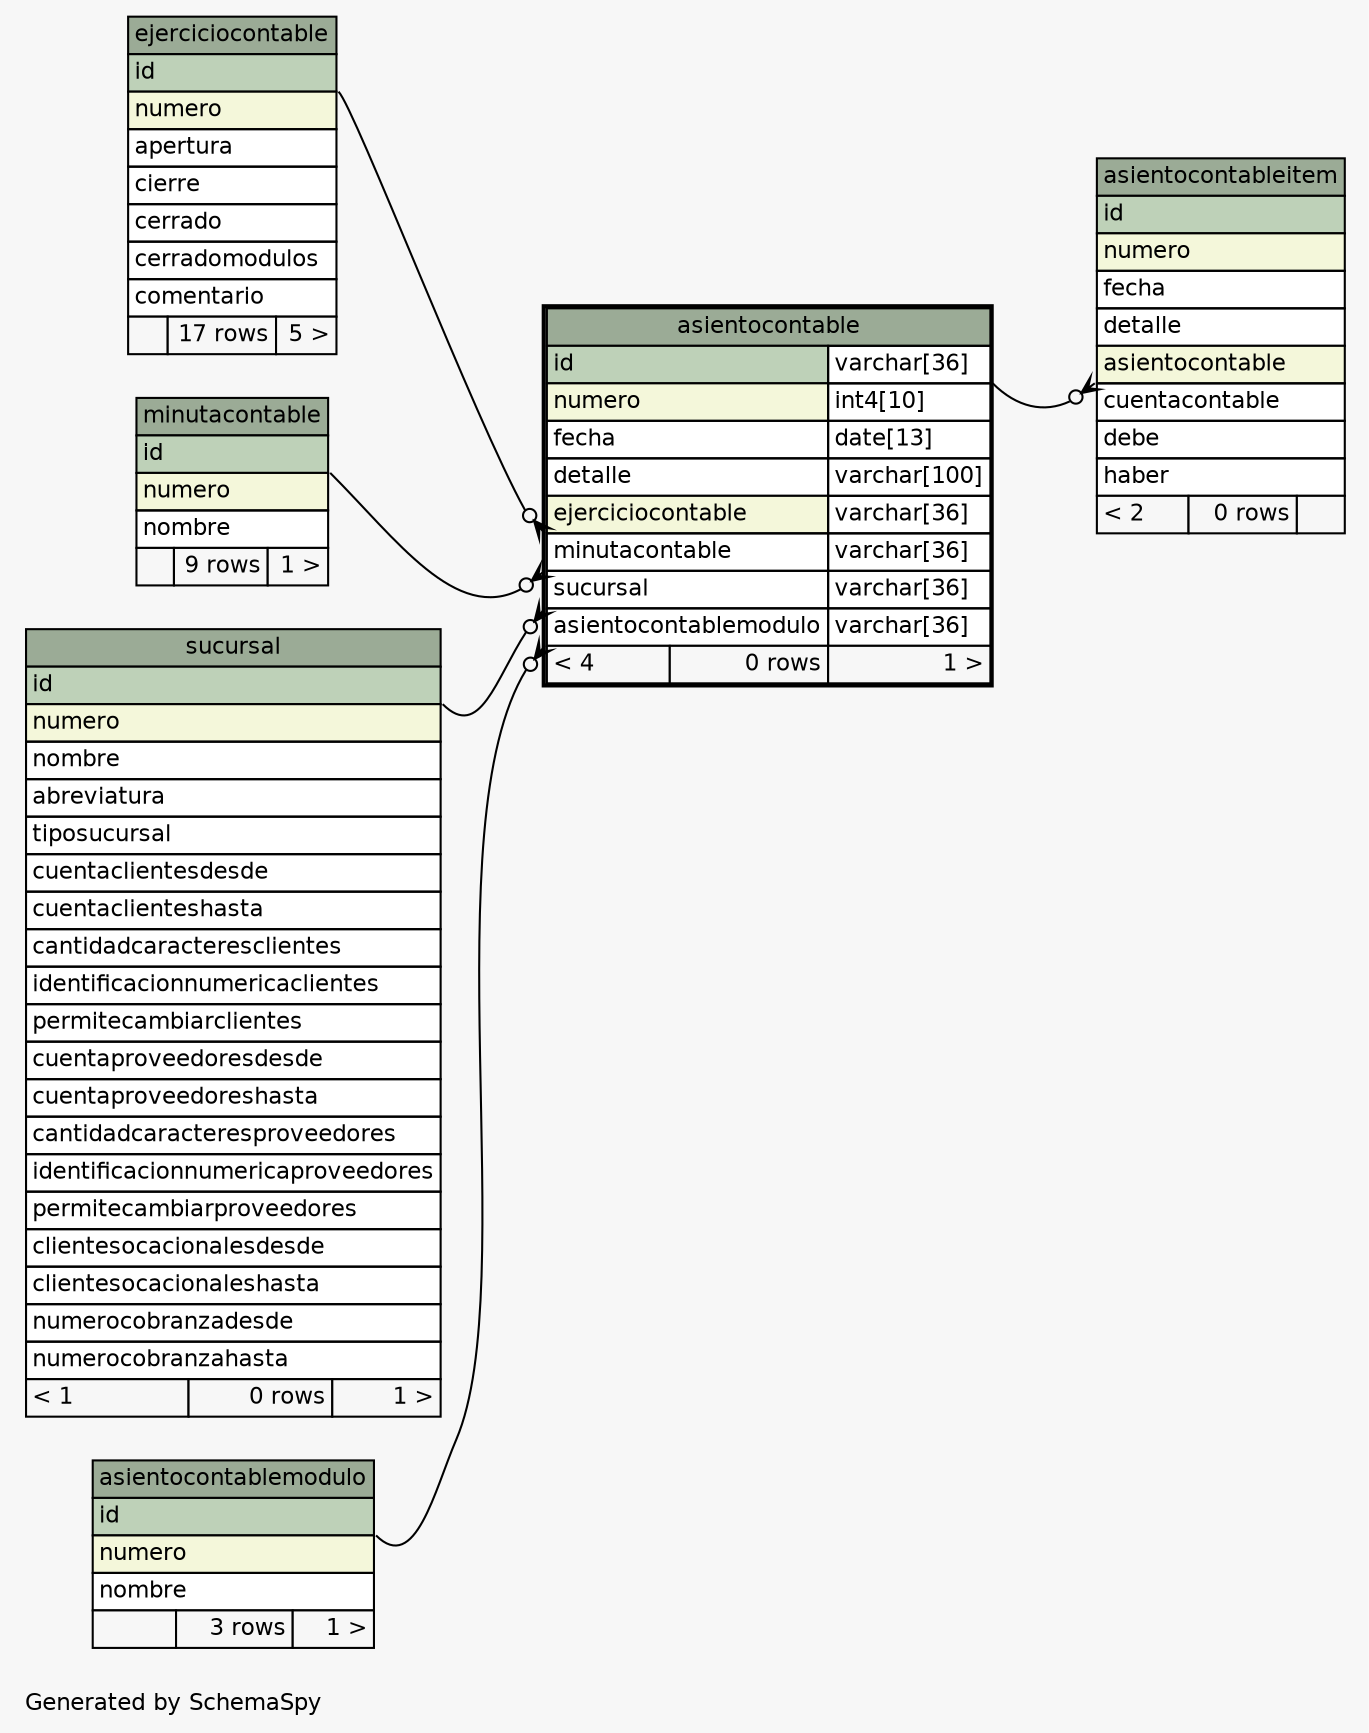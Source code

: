 // dot 2.2.1 on Windows 10 10.0
// SchemaSpy rev 590
digraph "oneDegreeRelationshipsDiagram" {
  graph [
    rankdir="RL"
    bgcolor="#f7f7f7"
    label="\nGenerated by SchemaSpy"
    labeljust="l"
    nodesep="0.18"
    ranksep="0.46"
    fontname="Helvetica"
    fontsize="11"
  ];
  node [
    fontname="Helvetica"
    fontsize="11"
    shape="plaintext"
  ];
  edge [
    arrowsize="0.8"
  ];
  "asientocontable":"asientocontablemodulo":sw -> "asientocontablemodulo":"id":se [arrowhead=none dir=back arrowtail=crowodot];
  "asientocontable":"ejerciciocontable":sw -> "ejerciciocontable":"id":se [arrowhead=none dir=back arrowtail=crowodot];
  "asientocontable":"minutacontable":sw -> "minutacontable":"id":se [arrowhead=none dir=back arrowtail=crowodot];
  "asientocontable":"sucursal":sw -> "sucursal":"id":se [arrowhead=none dir=back arrowtail=crowodot];
  "asientocontableitem":"asientocontable":sw -> "asientocontable":"id.type":se [arrowhead=none dir=back arrowtail=crowodot];
  "asientocontable" [
    label=<
    <TABLE BORDER="2" CELLBORDER="1" CELLSPACING="0" BGCOLOR="#ffffff">
      <TR><TD COLSPAN="3" BGCOLOR="#9bab96" ALIGN="CENTER">asientocontable</TD></TR>
      <TR><TD PORT="id" COLSPAN="2" BGCOLOR="#bed1b8" ALIGN="LEFT">id</TD><TD PORT="id.type" ALIGN="LEFT">varchar[36]</TD></TR>
      <TR><TD PORT="numero" COLSPAN="2" BGCOLOR="#f4f7da" ALIGN="LEFT">numero</TD><TD PORT="numero.type" ALIGN="LEFT">int4[10]</TD></TR>
      <TR><TD PORT="fecha" COLSPAN="2" ALIGN="LEFT">fecha</TD><TD PORT="fecha.type" ALIGN="LEFT">date[13]</TD></TR>
      <TR><TD PORT="detalle" COLSPAN="2" ALIGN="LEFT">detalle</TD><TD PORT="detalle.type" ALIGN="LEFT">varchar[100]</TD></TR>
      <TR><TD PORT="ejerciciocontable" COLSPAN="2" BGCOLOR="#f4f7da" ALIGN="LEFT">ejerciciocontable</TD><TD PORT="ejerciciocontable.type" ALIGN="LEFT">varchar[36]</TD></TR>
      <TR><TD PORT="minutacontable" COLSPAN="2" ALIGN="LEFT">minutacontable</TD><TD PORT="minutacontable.type" ALIGN="LEFT">varchar[36]</TD></TR>
      <TR><TD PORT="sucursal" COLSPAN="2" ALIGN="LEFT">sucursal</TD><TD PORT="sucursal.type" ALIGN="LEFT">varchar[36]</TD></TR>
      <TR><TD PORT="asientocontablemodulo" COLSPAN="2" ALIGN="LEFT">asientocontablemodulo</TD><TD PORT="asientocontablemodulo.type" ALIGN="LEFT">varchar[36]</TD></TR>
      <TR><TD ALIGN="LEFT" BGCOLOR="#f7f7f7">&lt; 4</TD><TD ALIGN="RIGHT" BGCOLOR="#f7f7f7">0 rows</TD><TD ALIGN="RIGHT" BGCOLOR="#f7f7f7">1 &gt;</TD></TR>
    </TABLE>>
    URL="asientocontable.html"
    tooltip="asientocontable"
  ];
  "asientocontableitem" [
    label=<
    <TABLE BORDER="0" CELLBORDER="1" CELLSPACING="0" BGCOLOR="#ffffff">
      <TR><TD COLSPAN="3" BGCOLOR="#9bab96" ALIGN="CENTER">asientocontableitem</TD></TR>
      <TR><TD PORT="id" COLSPAN="3" BGCOLOR="#bed1b8" ALIGN="LEFT">id</TD></TR>
      <TR><TD PORT="numero" COLSPAN="3" BGCOLOR="#f4f7da" ALIGN="LEFT">numero</TD></TR>
      <TR><TD PORT="fecha" COLSPAN="3" ALIGN="LEFT">fecha</TD></TR>
      <TR><TD PORT="detalle" COLSPAN="3" ALIGN="LEFT">detalle</TD></TR>
      <TR><TD PORT="asientocontable" COLSPAN="3" BGCOLOR="#f4f7da" ALIGN="LEFT">asientocontable</TD></TR>
      <TR><TD PORT="cuentacontable" COLSPAN="3" ALIGN="LEFT">cuentacontable</TD></TR>
      <TR><TD PORT="debe" COLSPAN="3" ALIGN="LEFT">debe</TD></TR>
      <TR><TD PORT="haber" COLSPAN="3" ALIGN="LEFT">haber</TD></TR>
      <TR><TD ALIGN="LEFT" BGCOLOR="#f7f7f7">&lt; 2</TD><TD ALIGN="RIGHT" BGCOLOR="#f7f7f7">0 rows</TD><TD ALIGN="RIGHT" BGCOLOR="#f7f7f7">  </TD></TR>
    </TABLE>>
    URL="asientocontableitem.html"
    tooltip="asientocontableitem"
  ];
  "asientocontablemodulo" [
    label=<
    <TABLE BORDER="0" CELLBORDER="1" CELLSPACING="0" BGCOLOR="#ffffff">
      <TR><TD COLSPAN="3" BGCOLOR="#9bab96" ALIGN="CENTER">asientocontablemodulo</TD></TR>
      <TR><TD PORT="id" COLSPAN="3" BGCOLOR="#bed1b8" ALIGN="LEFT">id</TD></TR>
      <TR><TD PORT="numero" COLSPAN="3" BGCOLOR="#f4f7da" ALIGN="LEFT">numero</TD></TR>
      <TR><TD PORT="nombre" COLSPAN="3" ALIGN="LEFT">nombre</TD></TR>
      <TR><TD ALIGN="LEFT" BGCOLOR="#f7f7f7">  </TD><TD ALIGN="RIGHT" BGCOLOR="#f7f7f7">3 rows</TD><TD ALIGN="RIGHT" BGCOLOR="#f7f7f7">1 &gt;</TD></TR>
    </TABLE>>
    URL="asientocontablemodulo.html"
    tooltip="asientocontablemodulo"
  ];
  "ejerciciocontable" [
    label=<
    <TABLE BORDER="0" CELLBORDER="1" CELLSPACING="0" BGCOLOR="#ffffff">
      <TR><TD COLSPAN="3" BGCOLOR="#9bab96" ALIGN="CENTER">ejerciciocontable</TD></TR>
      <TR><TD PORT="id" COLSPAN="3" BGCOLOR="#bed1b8" ALIGN="LEFT">id</TD></TR>
      <TR><TD PORT="numero" COLSPAN="3" BGCOLOR="#f4f7da" ALIGN="LEFT">numero</TD></TR>
      <TR><TD PORT="apertura" COLSPAN="3" ALIGN="LEFT">apertura</TD></TR>
      <TR><TD PORT="cierre" COLSPAN="3" ALIGN="LEFT">cierre</TD></TR>
      <TR><TD PORT="cerrado" COLSPAN="3" ALIGN="LEFT">cerrado</TD></TR>
      <TR><TD PORT="cerradomodulos" COLSPAN="3" ALIGN="LEFT">cerradomodulos</TD></TR>
      <TR><TD PORT="comentario" COLSPAN="3" ALIGN="LEFT">comentario</TD></TR>
      <TR><TD ALIGN="LEFT" BGCOLOR="#f7f7f7">  </TD><TD ALIGN="RIGHT" BGCOLOR="#f7f7f7">17 rows</TD><TD ALIGN="RIGHT" BGCOLOR="#f7f7f7">5 &gt;</TD></TR>
    </TABLE>>
    URL="ejerciciocontable.html"
    tooltip="ejerciciocontable"
  ];
  "minutacontable" [
    label=<
    <TABLE BORDER="0" CELLBORDER="1" CELLSPACING="0" BGCOLOR="#ffffff">
      <TR><TD COLSPAN="3" BGCOLOR="#9bab96" ALIGN="CENTER">minutacontable</TD></TR>
      <TR><TD PORT="id" COLSPAN="3" BGCOLOR="#bed1b8" ALIGN="LEFT">id</TD></TR>
      <TR><TD PORT="numero" COLSPAN="3" BGCOLOR="#f4f7da" ALIGN="LEFT">numero</TD></TR>
      <TR><TD PORT="nombre" COLSPAN="3" ALIGN="LEFT">nombre</TD></TR>
      <TR><TD ALIGN="LEFT" BGCOLOR="#f7f7f7">  </TD><TD ALIGN="RIGHT" BGCOLOR="#f7f7f7">9 rows</TD><TD ALIGN="RIGHT" BGCOLOR="#f7f7f7">1 &gt;</TD></TR>
    </TABLE>>
    URL="minutacontable.html"
    tooltip="minutacontable"
  ];
  "sucursal" [
    label=<
    <TABLE BORDER="0" CELLBORDER="1" CELLSPACING="0" BGCOLOR="#ffffff">
      <TR><TD COLSPAN="3" BGCOLOR="#9bab96" ALIGN="CENTER">sucursal</TD></TR>
      <TR><TD PORT="id" COLSPAN="3" BGCOLOR="#bed1b8" ALIGN="LEFT">id</TD></TR>
      <TR><TD PORT="numero" COLSPAN="3" BGCOLOR="#f4f7da" ALIGN="LEFT">numero</TD></TR>
      <TR><TD PORT="nombre" COLSPAN="3" ALIGN="LEFT">nombre</TD></TR>
      <TR><TD PORT="abreviatura" COLSPAN="3" ALIGN="LEFT">abreviatura</TD></TR>
      <TR><TD PORT="tiposucursal" COLSPAN="3" ALIGN="LEFT">tiposucursal</TD></TR>
      <TR><TD PORT="cuentaclientesdesde" COLSPAN="3" ALIGN="LEFT">cuentaclientesdesde</TD></TR>
      <TR><TD PORT="cuentaclienteshasta" COLSPAN="3" ALIGN="LEFT">cuentaclienteshasta</TD></TR>
      <TR><TD PORT="cantidadcaracteresclientes" COLSPAN="3" ALIGN="LEFT">cantidadcaracteresclientes</TD></TR>
      <TR><TD PORT="identificacionnumericaclientes" COLSPAN="3" ALIGN="LEFT">identificacionnumericaclientes</TD></TR>
      <TR><TD PORT="permitecambiarclientes" COLSPAN="3" ALIGN="LEFT">permitecambiarclientes</TD></TR>
      <TR><TD PORT="cuentaproveedoresdesde" COLSPAN="3" ALIGN="LEFT">cuentaproveedoresdesde</TD></TR>
      <TR><TD PORT="cuentaproveedoreshasta" COLSPAN="3" ALIGN="LEFT">cuentaproveedoreshasta</TD></TR>
      <TR><TD PORT="cantidadcaracteresproveedores" COLSPAN="3" ALIGN="LEFT">cantidadcaracteresproveedores</TD></TR>
      <TR><TD PORT="identificacionnumericaproveedores" COLSPAN="3" ALIGN="LEFT">identificacionnumericaproveedores</TD></TR>
      <TR><TD PORT="permitecambiarproveedores" COLSPAN="3" ALIGN="LEFT">permitecambiarproveedores</TD></TR>
      <TR><TD PORT="clientesocacionalesdesde" COLSPAN="3" ALIGN="LEFT">clientesocacionalesdesde</TD></TR>
      <TR><TD PORT="clientesocacionaleshasta" COLSPAN="3" ALIGN="LEFT">clientesocacionaleshasta</TD></TR>
      <TR><TD PORT="numerocobranzadesde" COLSPAN="3" ALIGN="LEFT">numerocobranzadesde</TD></TR>
      <TR><TD PORT="numerocobranzahasta" COLSPAN="3" ALIGN="LEFT">numerocobranzahasta</TD></TR>
      <TR><TD ALIGN="LEFT" BGCOLOR="#f7f7f7">&lt; 1</TD><TD ALIGN="RIGHT" BGCOLOR="#f7f7f7">0 rows</TD><TD ALIGN="RIGHT" BGCOLOR="#f7f7f7">1 &gt;</TD></TR>
    </TABLE>>
    URL="sucursal.html"
    tooltip="sucursal"
  ];
}
